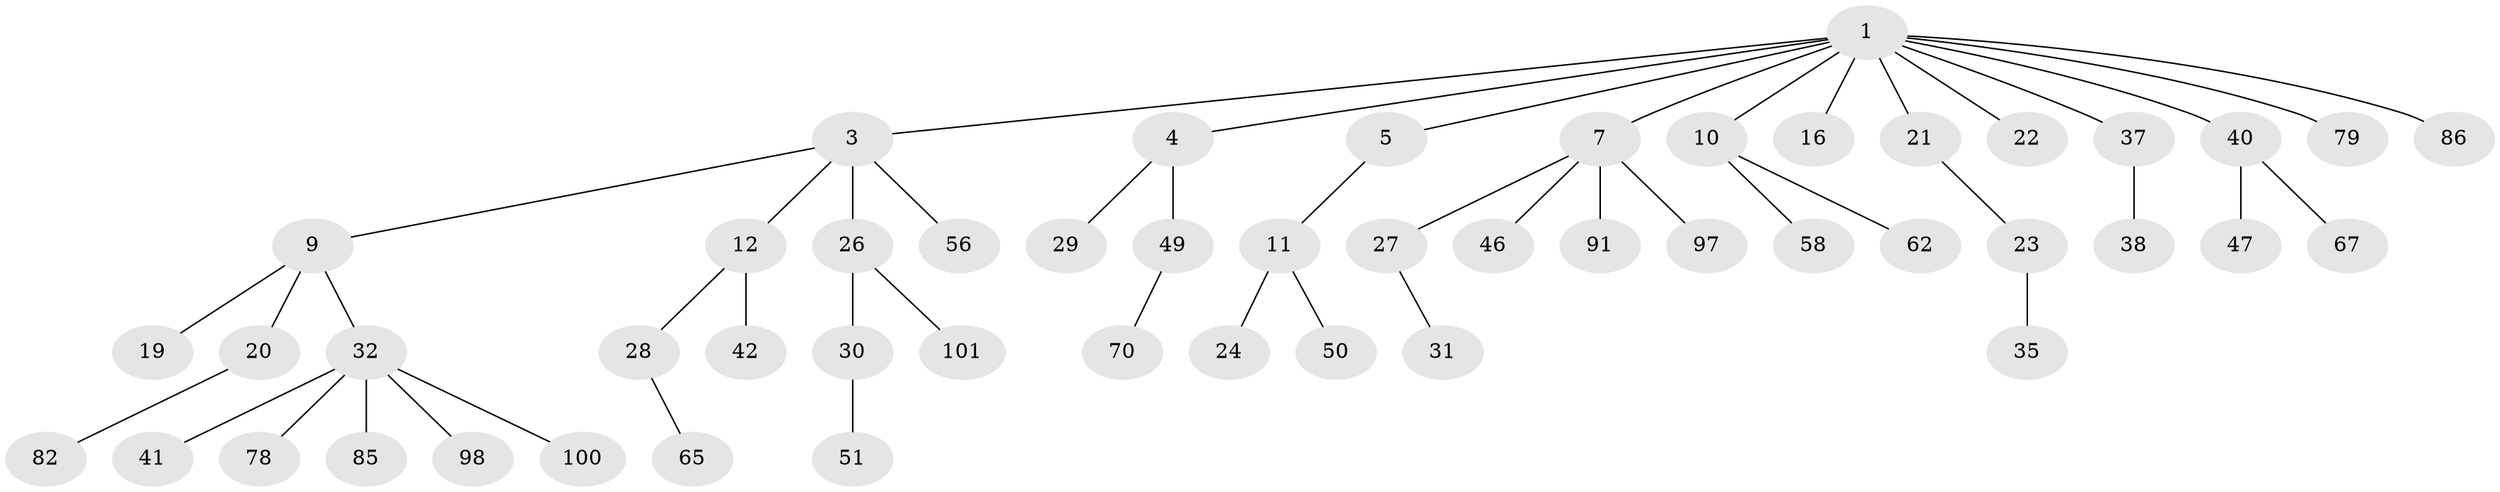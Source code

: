 // original degree distribution, {7: 0.019801980198019802, 4: 0.0594059405940594, 3: 0.0594059405940594, 5: 0.04950495049504951, 2: 0.26732673267326734, 6: 0.019801980198019802, 1: 0.5247524752475248}
// Generated by graph-tools (version 1.1) at 2025/15/03/09/25 04:15:40]
// undirected, 50 vertices, 49 edges
graph export_dot {
graph [start="1"]
  node [color=gray90,style=filled];
  1 [super="+2"];
  3 [super="+43+6"];
  4;
  5 [super="+53+13+94"];
  7 [super="+18"];
  9 [super="+14"];
  10 [super="+25+33+77+69+45"];
  11 [super="+83+17+52"];
  12 [super="+39+71"];
  16;
  19;
  20;
  21;
  22;
  23 [super="+34+57+59"];
  24;
  26 [super="+68+73"];
  27;
  28 [super="+54+92"];
  29;
  30;
  31 [super="+48"];
  32 [super="+36"];
  35 [super="+75"];
  37;
  38;
  40;
  41;
  42;
  46;
  47;
  49;
  50 [super="+66+74"];
  51;
  56;
  58;
  62 [super="+81"];
  65;
  67;
  70;
  78;
  79;
  82;
  85 [super="+89"];
  86;
  91 [super="+93"];
  97;
  98;
  100;
  101;
  1 -- 4;
  1 -- 7;
  1 -- 16;
  1 -- 37;
  1 -- 40;
  1 -- 79;
  1 -- 3;
  1 -- 5;
  1 -- 21;
  1 -- 22;
  1 -- 86;
  1 -- 10;
  3 -- 26;
  3 -- 56;
  3 -- 9;
  3 -- 12;
  4 -- 29;
  4 -- 49;
  5 -- 11;
  7 -- 97;
  7 -- 27;
  7 -- 91;
  7 -- 46;
  9 -- 19;
  9 -- 32;
  9 -- 20;
  10 -- 58;
  10 -- 62;
  11 -- 24;
  11 -- 50;
  12 -- 28;
  12 -- 42;
  20 -- 82;
  21 -- 23;
  23 -- 35;
  26 -- 30;
  26 -- 101;
  27 -- 31;
  28 -- 65;
  30 -- 51;
  32 -- 41;
  32 -- 85;
  32 -- 98;
  32 -- 100;
  32 -- 78;
  37 -- 38;
  40 -- 47;
  40 -- 67;
  49 -- 70;
}
